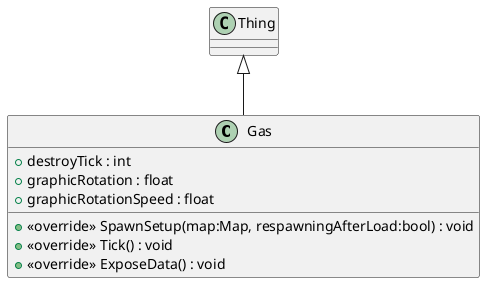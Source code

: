 @startuml
class Gas {
    + destroyTick : int
    + graphicRotation : float
    + graphicRotationSpeed : float
    + <<override>> SpawnSetup(map:Map, respawningAfterLoad:bool) : void
    + <<override>> Tick() : void
    + <<override>> ExposeData() : void
}
Thing <|-- Gas
@enduml

